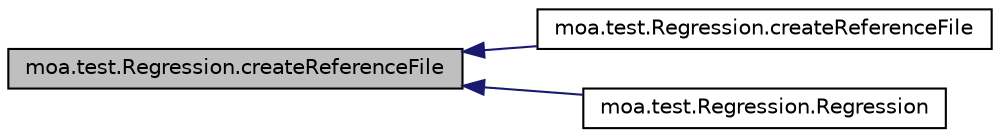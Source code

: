 digraph G
{
  edge [fontname="Helvetica",fontsize="10",labelfontname="Helvetica",labelfontsize="10"];
  node [fontname="Helvetica",fontsize="10",shape=record];
  rankdir=LR;
  Node1 [label="moa.test.Regression.createReferenceFile",height=0.2,width=0.4,color="black", fillcolor="grey75", style="filled" fontcolor="black"];
  Node1 -> Node2 [dir=back,color="midnightblue",fontsize="10",style="solid",fontname="Helvetica"];
  Node2 [label="moa.test.Regression.createReferenceFile",height=0.2,width=0.4,color="black", fillcolor="white", style="filled",URL="$classmoa_1_1test_1_1Regression.html#a54723c78faaf1782c54a06ac5957918d",tooltip="Creates a reference file for the specified class."];
  Node1 -> Node3 [dir=back,color="midnightblue",fontsize="10",style="solid",fontname="Helvetica"];
  Node3 [label="moa.test.Regression.Regression",height=0.2,width=0.4,color="black", fillcolor="white", style="filled",URL="$classmoa_1_1test_1_1Regression.html#a2163698474cf8a6794b94f417b2e560d",tooltip="Initializes the regression check."];
}
